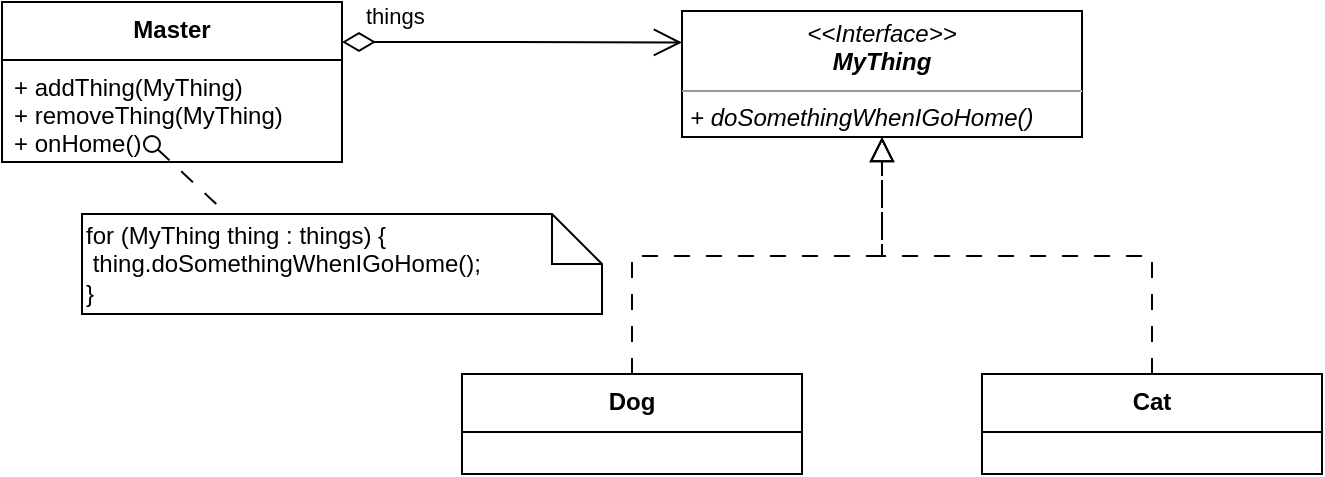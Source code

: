 <mxfile version="21.1.9" type="device">
  <diagram name="第 1 页" id="V1W0sLbI2GgZeyCbVdQ1">
    <mxGraphModel dx="1194" dy="682" grid="1" gridSize="10" guides="1" tooltips="1" connect="1" arrows="1" fold="1" page="1" pageScale="1" pageWidth="827" pageHeight="1169" math="0" shadow="0">
      <root>
        <mxCell id="0" />
        <mxCell id="1" parent="0" />
        <mxCell id="WFYV-QFJoavZbaiG5XtV-6" value="Master" style="swimlane;fontStyle=1;align=center;verticalAlign=top;childLayout=stackLayout;horizontal=1;startSize=29;horizontalStack=0;resizeParent=1;resizeParentMax=0;resizeLast=0;collapsible=1;marginBottom=0;" parent="1" vertex="1">
          <mxGeometry x="84" y="164" width="170" height="80" as="geometry" />
        </mxCell>
        <mxCell id="WFYV-QFJoavZbaiG5XtV-7" value="+ addThing(MyThing)&#xa;+ removeThing(MyThing)&#xa;+ onHome()" style="text;strokeColor=none;fillColor=none;align=left;verticalAlign=top;spacingLeft=4;spacingRight=4;overflow=hidden;rotatable=0;points=[[0,0.5],[1,0.5]];portConstraint=eastwest;fontStyle=0" parent="WFYV-QFJoavZbaiG5XtV-6" vertex="1">
          <mxGeometry y="29" width="170" height="51" as="geometry" />
        </mxCell>
        <mxCell id="WFYV-QFJoavZbaiG5XtV-9" value="Dog" style="swimlane;fontStyle=1;align=center;verticalAlign=top;childLayout=stackLayout;horizontal=1;startSize=29;horizontalStack=0;resizeParent=1;resizeParentMax=0;resizeLast=0;collapsible=1;marginBottom=0;" parent="1" vertex="1">
          <mxGeometry x="314" y="350" width="170" height="50" as="geometry" />
        </mxCell>
        <mxCell id="WFYV-QFJoavZbaiG5XtV-21" value="" style="endArrow=block;endSize=10;endFill=0;shadow=0;strokeWidth=1;rounded=0;edgeStyle=elbowEdgeStyle;elbow=vertical;dashed=1;dashPattern=8 8;labelBackgroundColor=none;fontColor=default;entryX=0.5;entryY=1;entryDx=0;entryDy=0;" parent="1" source="WFYV-QFJoavZbaiG5XtV-9" target="8bpQcrnYZOklx_H4A8Wu-1" edge="1">
          <mxGeometry width="160" relative="1" as="geometry">
            <mxPoint x="61.5" y="330" as="sourcePoint" />
            <mxPoint x="179" y="244" as="targetPoint" />
          </mxGeometry>
        </mxCell>
        <mxCell id="8bpQcrnYZOklx_H4A8Wu-1" value="&lt;p style=&quot;margin:0px;margin-top:4px;text-align:center;&quot;&gt;&lt;i&gt;&amp;lt;&amp;lt;Interface&amp;gt;&amp;gt;&lt;br&gt;&lt;b&gt;MyThing&lt;/b&gt;&lt;br&gt;&lt;/i&gt;&lt;/p&gt;&lt;hr size=&quot;1&quot;&gt;&lt;p style=&quot;margin:0px;margin-left:4px;&quot;&gt;&lt;/p&gt;&lt;p style=&quot;margin:0px;margin-left:4px;&quot;&gt;&lt;i&gt;+ doSomethingWhenIGoHome()&lt;/i&gt;&lt;/p&gt;" style="verticalAlign=top;align=left;overflow=fill;fontSize=12;fontFamily=Helvetica;html=1;" parent="1" vertex="1">
          <mxGeometry x="424" y="168.5" width="200" height="63" as="geometry" />
        </mxCell>
        <mxCell id="8bpQcrnYZOklx_H4A8Wu-4" value="&lt;div&gt;for (MyThing thing : things) {&lt;span style=&quot;&quot;&gt;&lt;/span&gt;&lt;/div&gt;&lt;div&gt;&lt;span style=&quot;&quot;&gt;&lt;span style=&quot;&quot;&gt;			&lt;/span&gt;&lt;span style=&quot;white-space: pre;&quot;&gt;	&lt;/span&gt;thing.doSomethingWhenIGoHome();&lt;/span&gt;&lt;/div&gt;&lt;div&gt;&lt;span style=&quot;&quot;&gt;&lt;span style=&quot;&quot;&gt;		&lt;/span&gt;}&lt;/span&gt;&lt;/div&gt;" style="shape=note2;boundedLbl=1;whiteSpace=wrap;html=1;size=25;verticalAlign=middle;align=left;labelPosition=center;verticalLabelPosition=middle;" parent="1" vertex="1">
          <mxGeometry x="124" y="270" width="260" height="50" as="geometry" />
        </mxCell>
        <mxCell id="8bpQcrnYZOklx_H4A8Wu-5" value="" style="html=1;verticalAlign=bottom;labelBackgroundColor=none;startArrow=oval;startFill=0;startSize=8;endArrow=none;rounded=0;dashed=1;dashPattern=8 8;entryX=0;entryY=0;entryDx=72.5;entryDy=0;entryPerimeter=0;exitX=0.544;exitY=0.387;exitDx=0;exitDy=0;exitPerimeter=0;" parent="1" target="8bpQcrnYZOklx_H4A8Wu-4" edge="1">
          <mxGeometry x="-0.055" y="19" relative="1" as="geometry">
            <mxPoint x="158.98" y="234.997" as="sourcePoint" />
            <mxPoint x="261.5" y="293" as="targetPoint" />
            <mxPoint x="-1" as="offset" />
          </mxGeometry>
        </mxCell>
        <mxCell id="xXnBj1-Nh2qDs8suzw_o-3" value="things" style="endArrow=open;html=1;endSize=12;startArrow=diamondThin;startSize=14;startFill=0;edgeStyle=orthogonalEdgeStyle;align=left;verticalAlign=bottom;rounded=0;entryX=0;entryY=0.25;entryDx=0;entryDy=0;exitX=1;exitY=0.25;exitDx=0;exitDy=0;" edge="1" parent="1" source="WFYV-QFJoavZbaiG5XtV-6" target="8bpQcrnYZOklx_H4A8Wu-1">
          <mxGeometry x="-0.883" y="4" relative="1" as="geometry">
            <mxPoint x="384" y="188.5" as="sourcePoint" />
            <mxPoint x="299" y="149" as="targetPoint" />
            <mxPoint as="offset" />
          </mxGeometry>
        </mxCell>
        <mxCell id="xXnBj1-Nh2qDs8suzw_o-4" value="Cat" style="swimlane;fontStyle=1;align=center;verticalAlign=top;childLayout=stackLayout;horizontal=1;startSize=29;horizontalStack=0;resizeParent=1;resizeParentMax=0;resizeLast=0;collapsible=1;marginBottom=0;" vertex="1" parent="1">
          <mxGeometry x="574" y="350" width="170" height="50" as="geometry" />
        </mxCell>
        <mxCell id="xXnBj1-Nh2qDs8suzw_o-6" value="" style="endArrow=block;endSize=10;endFill=0;shadow=0;strokeWidth=1;rounded=0;edgeStyle=elbowEdgeStyle;elbow=vertical;dashed=1;dashPattern=8 8;labelBackgroundColor=none;fontColor=default;entryX=0.5;entryY=1;entryDx=0;entryDy=0;" edge="1" parent="1" source="xXnBj1-Nh2qDs8suzw_o-4" target="8bpQcrnYZOklx_H4A8Wu-1">
          <mxGeometry width="160" relative="1" as="geometry">
            <mxPoint x="459" y="360" as="sourcePoint" />
            <mxPoint x="534" y="242" as="targetPoint" />
          </mxGeometry>
        </mxCell>
      </root>
    </mxGraphModel>
  </diagram>
</mxfile>
